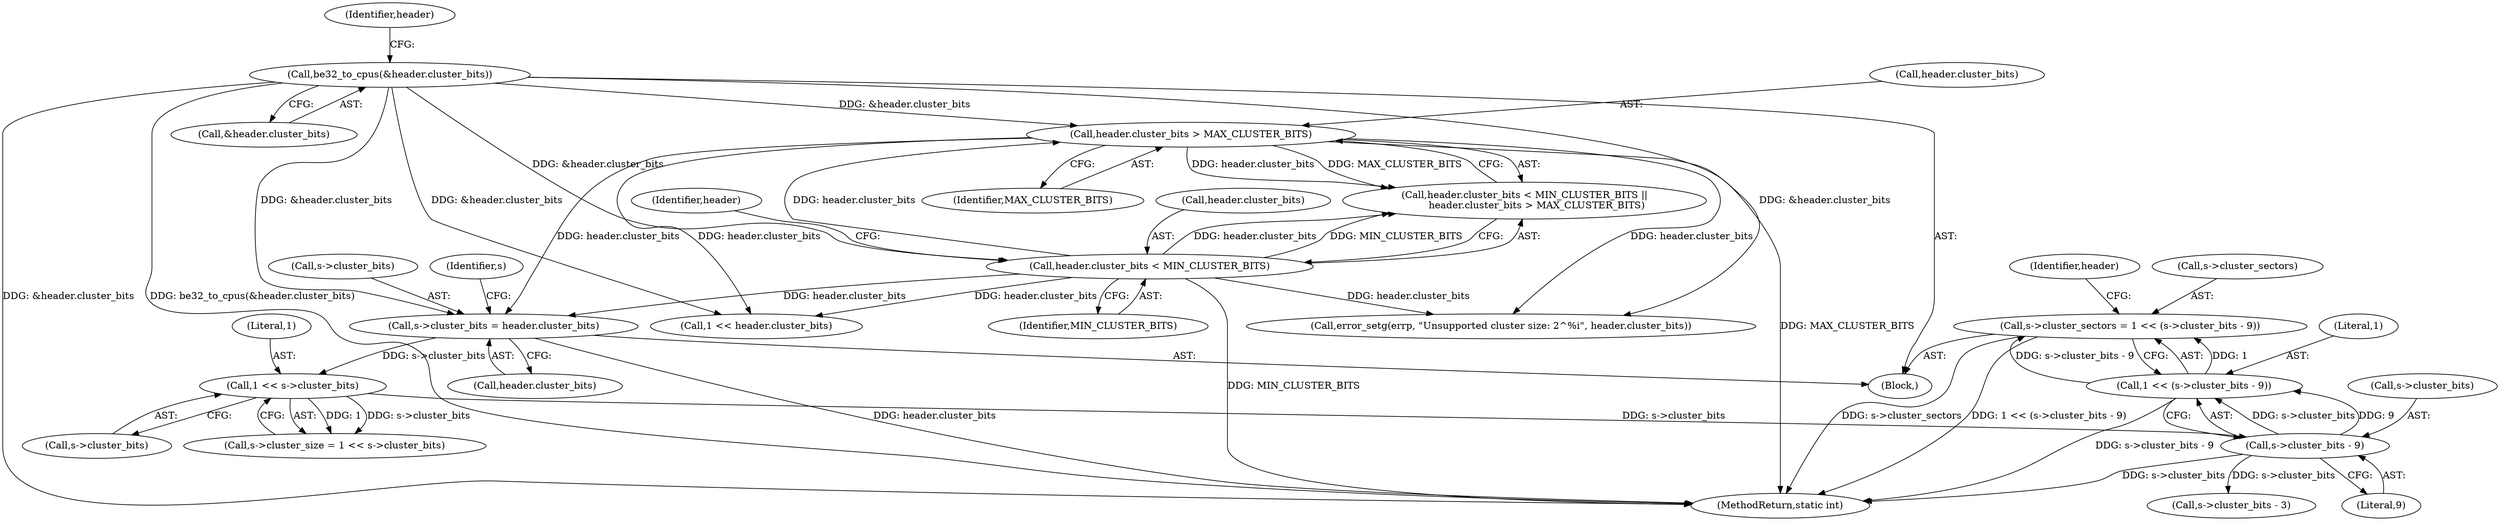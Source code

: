 digraph "0_qemu_6a83f8b5bec6f59e56cc49bd49e4c3f8f805d56f_0@pointer" {
"1000325" [label="(Call,s->cluster_sectors = 1 << (s->cluster_bits - 9))"];
"1000329" [label="(Call,1 << (s->cluster_bits - 9))"];
"1000331" [label="(Call,s->cluster_bits - 9)"];
"1000320" [label="(Call,1 << s->cluster_bits)"];
"1000309" [label="(Call,s->cluster_bits = header.cluster_bits)"];
"1000292" [label="(Call,header.cluster_bits > MAX_CLUSTER_BITS)"];
"1000198" [label="(Call,be32_to_cpus(&header.cluster_bits))"];
"1000287" [label="(Call,header.cluster_bits < MIN_CLUSTER_BITS)"];
"1000663" [label="(Call,s->cluster_bits - 3)"];
"1000199" [label="(Call,&header.cluster_bits)"];
"1000335" [label="(Literal,9)"];
"1000322" [label="(Call,s->cluster_bits)"];
"1000291" [label="(Identifier,MIN_CLUSTER_BITS)"];
"1000321" [label="(Literal,1)"];
"1000310" [label="(Call,s->cluster_bits)"];
"1000293" [label="(Call,header.cluster_bits)"];
"1000339" [label="(Identifier,header)"];
"1000325" [label="(Call,s->cluster_sectors = 1 << (s->cluster_bits - 9))"];
"1000286" [label="(Call,header.cluster_bits < MIN_CLUSTER_BITS ||\n        header.cluster_bits > MAX_CLUSTER_BITS)"];
"1000509" [label="(Call,1 << header.cluster_bits)"];
"1000294" [label="(Identifier,header)"];
"1000320" [label="(Call,1 << s->cluster_bits)"];
"1000298" [label="(Call,error_setg(errp, \"Unsupported cluster size: 2^%i\", header.cluster_bits))"];
"1001482" [label="(MethodReturn,static int)"];
"1000125" [label="(Block,)"];
"1000288" [label="(Call,header.cluster_bits)"];
"1000326" [label="(Call,s->cluster_sectors)"];
"1000296" [label="(Identifier,MAX_CLUSTER_BITS)"];
"1000206" [label="(Identifier,header)"];
"1000313" [label="(Call,header.cluster_bits)"];
"1000292" [label="(Call,header.cluster_bits > MAX_CLUSTER_BITS)"];
"1000287" [label="(Call,header.cluster_bits < MIN_CLUSTER_BITS)"];
"1000198" [label="(Call,be32_to_cpus(&header.cluster_bits))"];
"1000332" [label="(Call,s->cluster_bits)"];
"1000329" [label="(Call,1 << (s->cluster_bits - 9))"];
"1000318" [label="(Identifier,s)"];
"1000330" [label="(Literal,1)"];
"1000331" [label="(Call,s->cluster_bits - 9)"];
"1000316" [label="(Call,s->cluster_size = 1 << s->cluster_bits)"];
"1000309" [label="(Call,s->cluster_bits = header.cluster_bits)"];
"1000325" -> "1000125"  [label="AST: "];
"1000325" -> "1000329"  [label="CFG: "];
"1000326" -> "1000325"  [label="AST: "];
"1000329" -> "1000325"  [label="AST: "];
"1000339" -> "1000325"  [label="CFG: "];
"1000325" -> "1001482"  [label="DDG: s->cluster_sectors"];
"1000325" -> "1001482"  [label="DDG: 1 << (s->cluster_bits - 9)"];
"1000329" -> "1000325"  [label="DDG: 1"];
"1000329" -> "1000325"  [label="DDG: s->cluster_bits - 9"];
"1000329" -> "1000331"  [label="CFG: "];
"1000330" -> "1000329"  [label="AST: "];
"1000331" -> "1000329"  [label="AST: "];
"1000329" -> "1001482"  [label="DDG: s->cluster_bits - 9"];
"1000331" -> "1000329"  [label="DDG: s->cluster_bits"];
"1000331" -> "1000329"  [label="DDG: 9"];
"1000331" -> "1000335"  [label="CFG: "];
"1000332" -> "1000331"  [label="AST: "];
"1000335" -> "1000331"  [label="AST: "];
"1000331" -> "1001482"  [label="DDG: s->cluster_bits"];
"1000320" -> "1000331"  [label="DDG: s->cluster_bits"];
"1000331" -> "1000663"  [label="DDG: s->cluster_bits"];
"1000320" -> "1000316"  [label="AST: "];
"1000320" -> "1000322"  [label="CFG: "];
"1000321" -> "1000320"  [label="AST: "];
"1000322" -> "1000320"  [label="AST: "];
"1000316" -> "1000320"  [label="CFG: "];
"1000320" -> "1000316"  [label="DDG: 1"];
"1000320" -> "1000316"  [label="DDG: s->cluster_bits"];
"1000309" -> "1000320"  [label="DDG: s->cluster_bits"];
"1000309" -> "1000125"  [label="AST: "];
"1000309" -> "1000313"  [label="CFG: "];
"1000310" -> "1000309"  [label="AST: "];
"1000313" -> "1000309"  [label="AST: "];
"1000318" -> "1000309"  [label="CFG: "];
"1000309" -> "1001482"  [label="DDG: header.cluster_bits"];
"1000292" -> "1000309"  [label="DDG: header.cluster_bits"];
"1000198" -> "1000309"  [label="DDG: &header.cluster_bits"];
"1000287" -> "1000309"  [label="DDG: header.cluster_bits"];
"1000292" -> "1000286"  [label="AST: "];
"1000292" -> "1000296"  [label="CFG: "];
"1000293" -> "1000292"  [label="AST: "];
"1000296" -> "1000292"  [label="AST: "];
"1000286" -> "1000292"  [label="CFG: "];
"1000292" -> "1001482"  [label="DDG: MAX_CLUSTER_BITS"];
"1000292" -> "1000286"  [label="DDG: header.cluster_bits"];
"1000292" -> "1000286"  [label="DDG: MAX_CLUSTER_BITS"];
"1000198" -> "1000292"  [label="DDG: &header.cluster_bits"];
"1000287" -> "1000292"  [label="DDG: header.cluster_bits"];
"1000292" -> "1000298"  [label="DDG: header.cluster_bits"];
"1000292" -> "1000509"  [label="DDG: header.cluster_bits"];
"1000198" -> "1000125"  [label="AST: "];
"1000198" -> "1000199"  [label="CFG: "];
"1000199" -> "1000198"  [label="AST: "];
"1000206" -> "1000198"  [label="CFG: "];
"1000198" -> "1001482"  [label="DDG: &header.cluster_bits"];
"1000198" -> "1001482"  [label="DDG: be32_to_cpus(&header.cluster_bits)"];
"1000198" -> "1000287"  [label="DDG: &header.cluster_bits"];
"1000198" -> "1000298"  [label="DDG: &header.cluster_bits"];
"1000198" -> "1000509"  [label="DDG: &header.cluster_bits"];
"1000287" -> "1000286"  [label="AST: "];
"1000287" -> "1000291"  [label="CFG: "];
"1000288" -> "1000287"  [label="AST: "];
"1000291" -> "1000287"  [label="AST: "];
"1000294" -> "1000287"  [label="CFG: "];
"1000286" -> "1000287"  [label="CFG: "];
"1000287" -> "1001482"  [label="DDG: MIN_CLUSTER_BITS"];
"1000287" -> "1000286"  [label="DDG: header.cluster_bits"];
"1000287" -> "1000286"  [label="DDG: MIN_CLUSTER_BITS"];
"1000287" -> "1000298"  [label="DDG: header.cluster_bits"];
"1000287" -> "1000509"  [label="DDG: header.cluster_bits"];
}
